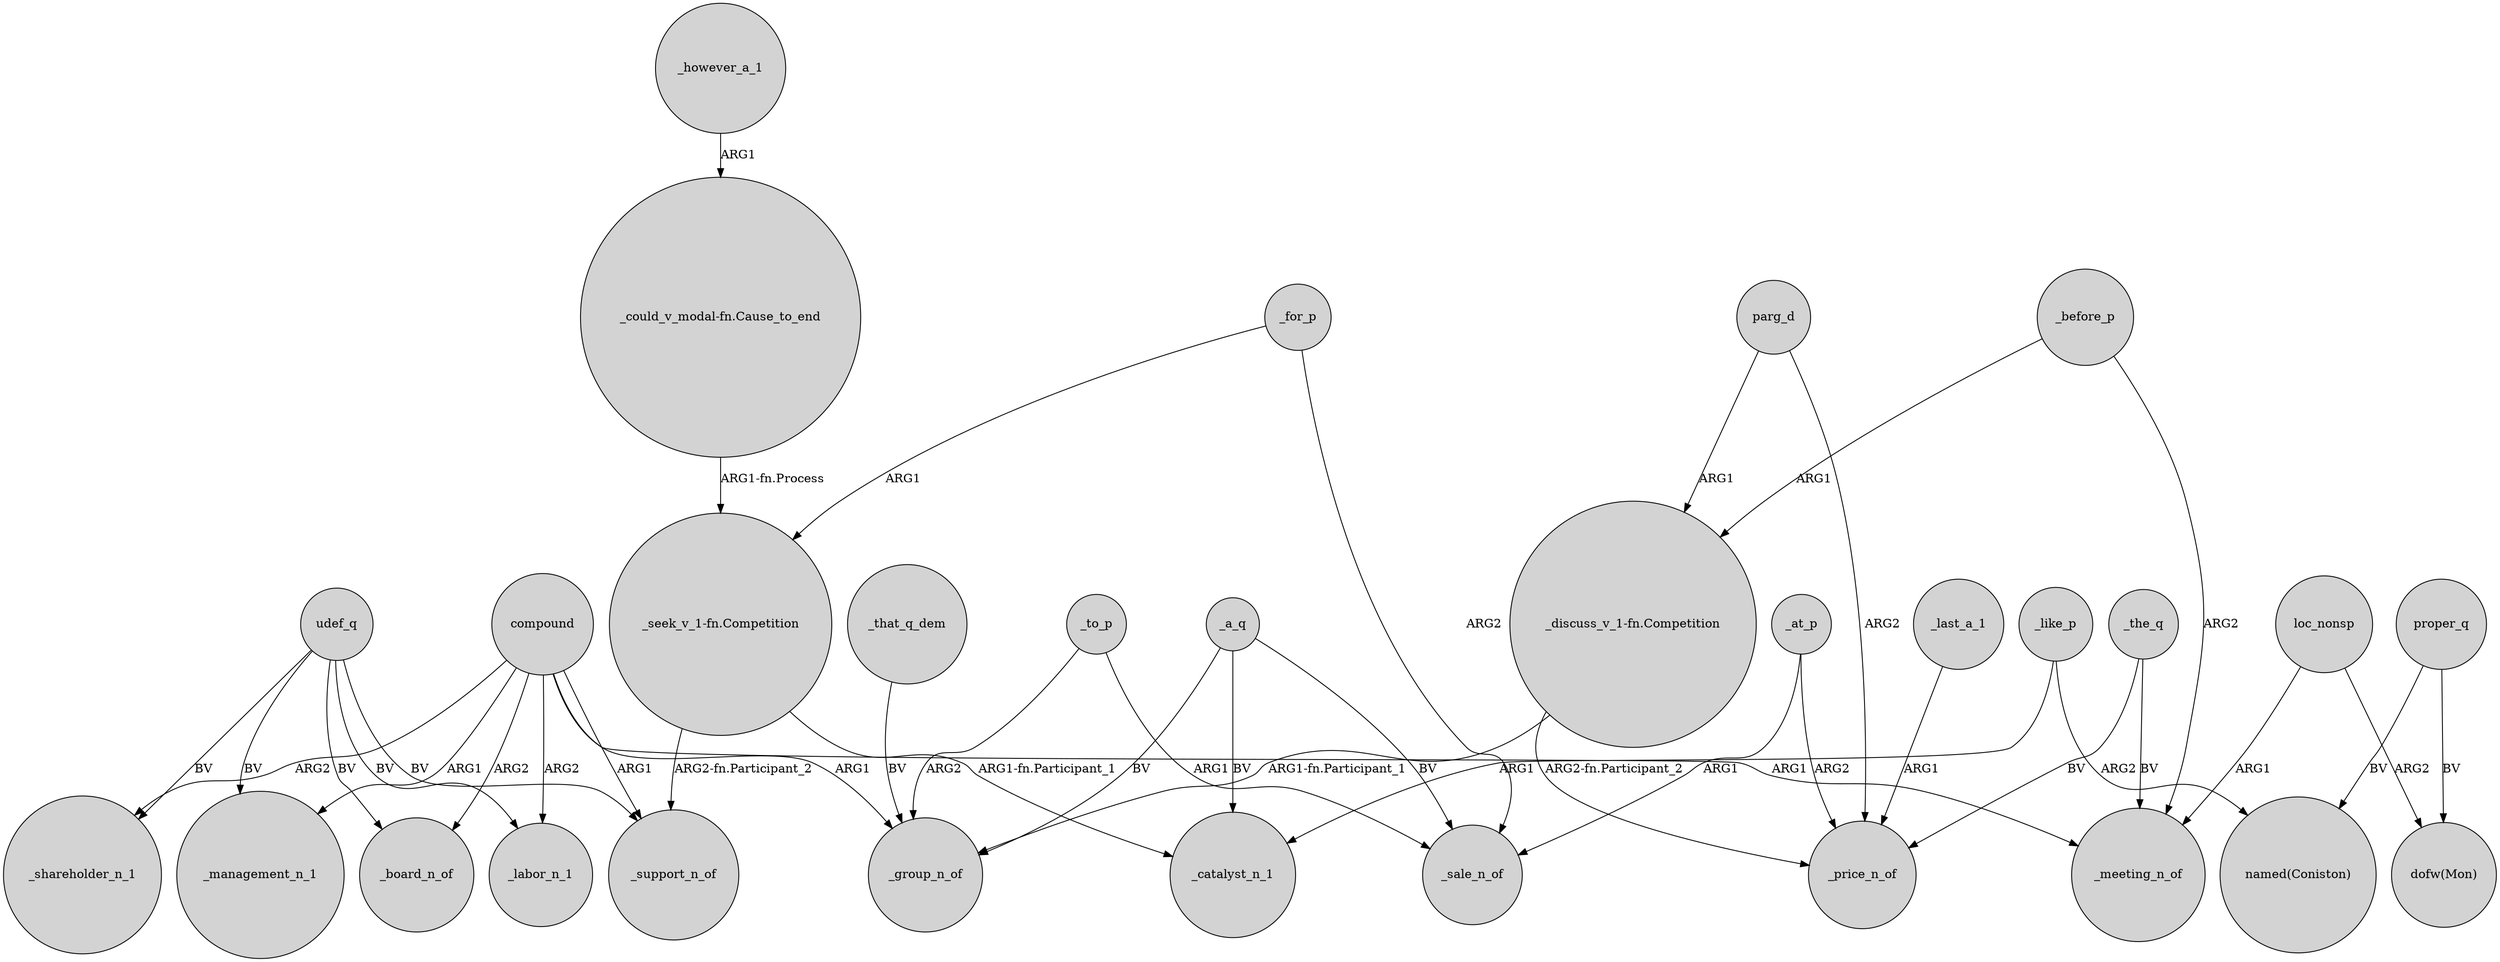 digraph {
	node [shape=circle style=filled]
	_a_q -> _catalyst_n_1 [label=BV]
	proper_q -> "named(Coniston)" [label=BV]
	"_could_v_modal-fn.Cause_to_end" -> "_seek_v_1-fn.Competition" [label="ARG1-fn.Process"]
	compound -> _shareholder_n_1 [label=ARG2]
	udef_q -> _shareholder_n_1 [label=BV]
	_like_p -> "named(Coniston)" [label=ARG2]
	"_seek_v_1-fn.Competition" -> _catalyst_n_1 [label="ARG1-fn.Participant_1"]
	_before_p -> "_discuss_v_1-fn.Competition" [label=ARG1]
	compound -> _support_n_of [label=ARG1]
	_for_p -> _sale_n_of [label=ARG2]
	proper_q -> "dofw(Mon)" [label=BV]
	_at_p -> _sale_n_of [label=ARG1]
	_for_p -> "_seek_v_1-fn.Competition" [label=ARG1]
	_the_q -> _meeting_n_of [label=BV]
	loc_nonsp -> _meeting_n_of [label=ARG1]
	"_discuss_v_1-fn.Competition" -> _price_n_of [label="ARG2-fn.Participant_2"]
	_to_p -> _sale_n_of [label=ARG1]
	_like_p -> _catalyst_n_1 [label=ARG1]
	_a_q -> _group_n_of [label=BV]
	compound -> _group_n_of [label=ARG1]
	udef_q -> _management_n_1 [label=BV]
	compound -> _meeting_n_of [label=ARG1]
	_before_p -> _meeting_n_of [label=ARG2]
	loc_nonsp -> "dofw(Mon)" [label=ARG2]
	_however_a_1 -> "_could_v_modal-fn.Cause_to_end" [label=ARG1]
	compound -> _management_n_1 [label=ARG1]
	_at_p -> _price_n_of [label=ARG2]
	parg_d -> "_discuss_v_1-fn.Competition" [label=ARG1]
	udef_q -> _board_n_of [label=BV]
	_that_q_dem -> _group_n_of [label=BV]
	compound -> _board_n_of [label=ARG2]
	compound -> _labor_n_1 [label=ARG2]
	_last_a_1 -> _price_n_of [label=ARG1]
	_a_q -> _sale_n_of [label=BV]
	"_discuss_v_1-fn.Competition" -> _group_n_of [label="ARG1-fn.Participant_1"]
	udef_q -> _labor_n_1 [label=BV]
	_to_p -> _group_n_of [label=ARG2]
	parg_d -> _price_n_of [label=ARG2]
	_the_q -> _price_n_of [label=BV]
	"_seek_v_1-fn.Competition" -> _support_n_of [label="ARG2-fn.Participant_2"]
	udef_q -> _support_n_of [label=BV]
}
